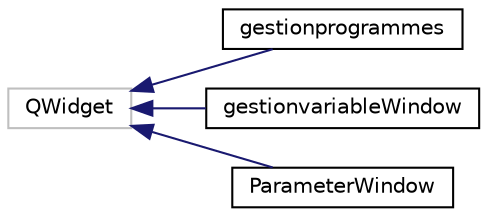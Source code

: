 digraph "Graphical Class Hierarchy"
{
  edge [fontname="Helvetica",fontsize="10",labelfontname="Helvetica",labelfontsize="10"];
  node [fontname="Helvetica",fontsize="10",shape=record];
  rankdir="LR";
  Node1 [label="QWidget",height=0.2,width=0.4,color="grey75", fillcolor="white", style="filled"];
  Node1 -> Node2 [dir="back",color="midnightblue",fontsize="10",style="solid",fontname="Helvetica"];
  Node2 [label="gestionprogrammes",height=0.2,width=0.4,color="black", fillcolor="white", style="filled",URL="$classgestionprogrammes.html"];
  Node1 -> Node3 [dir="back",color="midnightblue",fontsize="10",style="solid",fontname="Helvetica"];
  Node3 [label="gestionvariableWindow",height=0.2,width=0.4,color="black", fillcolor="white", style="filled",URL="$classgestionvariable_window.html"];
  Node1 -> Node4 [dir="back",color="midnightblue",fontsize="10",style="solid",fontname="Helvetica"];
  Node4 [label="ParameterWindow",height=0.2,width=0.4,color="black", fillcolor="white", style="filled",URL="$class_parameter_window.html"];
}
